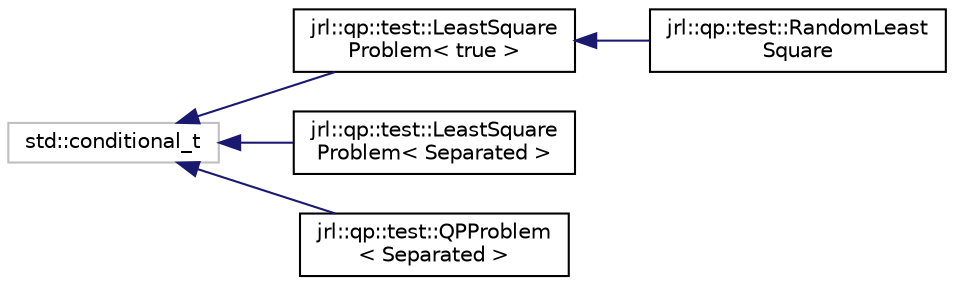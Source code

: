 digraph "Graphical Class Hierarchy"
{
 // LATEX_PDF_SIZE
  edge [fontname="Helvetica",fontsize="10",labelfontname="Helvetica",labelfontsize="10"];
  node [fontname="Helvetica",fontsize="10",shape=record];
  rankdir="LR";
  Node2 [label="std::conditional_t",height=0.2,width=0.4,color="grey75", fillcolor="white", style="filled",tooltip=" "];
  Node2 -> Node0 [dir="back",color="midnightblue",fontsize="10",style="solid",fontname="Helvetica"];
  Node0 [label="jrl::qp::test::LeastSquare\lProblem\< true \>",height=0.2,width=0.4,color="black", fillcolor="white", style="filled",URL="$structjrl_1_1qp_1_1test_1_1LeastSquareProblem.html",tooltip=" "];
  Node0 -> Node1 [dir="back",color="midnightblue",fontsize="10",style="solid",fontname="Helvetica"];
  Node1 [label="jrl::qp::test::RandomLeast\lSquare",height=0.2,width=0.4,color="black", fillcolor="white", style="filled",URL="$structjrl_1_1qp_1_1test_1_1RandomLeastSquare.html",tooltip=" "];
  Node2 -> Node5 [dir="back",color="midnightblue",fontsize="10",style="solid",fontname="Helvetica"];
  Node5 [label="jrl::qp::test::LeastSquare\lProblem\< Separated \>",height=0.2,width=0.4,color="black", fillcolor="white", style="filled",URL="$structjrl_1_1qp_1_1test_1_1LeastSquareProblem.html",tooltip=" "];
  Node2 -> Node6 [dir="back",color="midnightblue",fontsize="10",style="solid",fontname="Helvetica"];
  Node6 [label="jrl::qp::test::QPProblem\l\< Separated \>",height=0.2,width=0.4,color="black", fillcolor="white", style="filled",URL="$structjrl_1_1qp_1_1test_1_1QPProblem.html",tooltip=" "];
}
